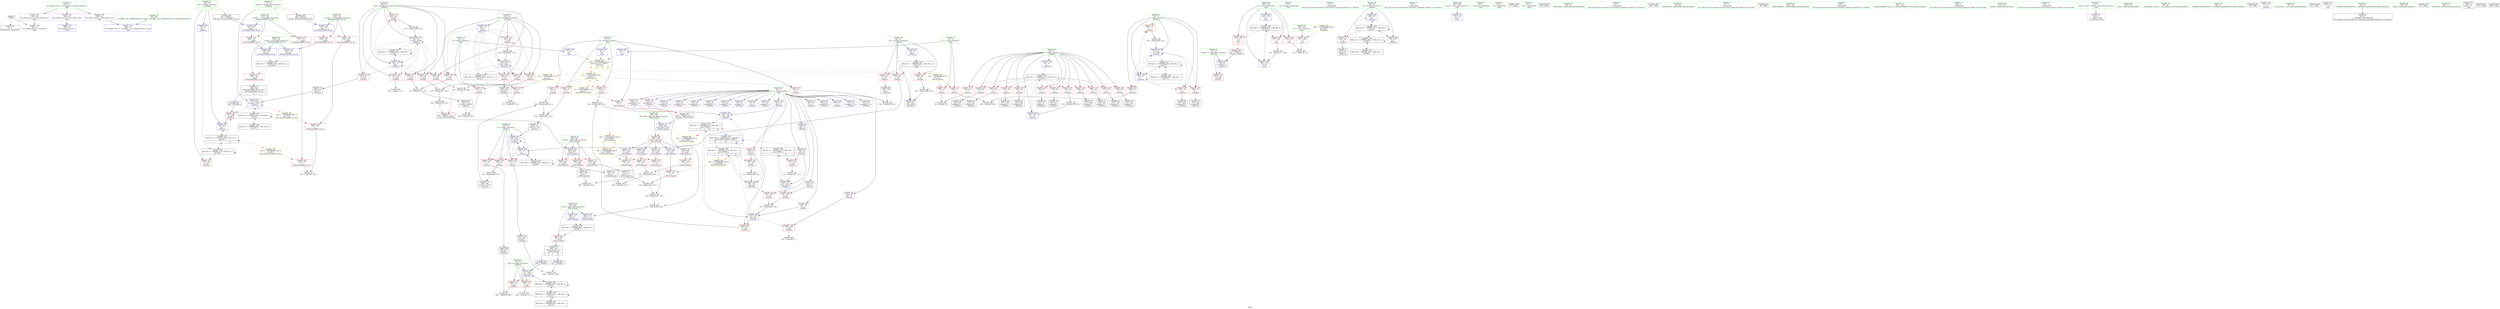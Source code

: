digraph "SVFG" {
	label="SVFG";

	Node0x56395867b9f0 [shape=record,color=grey,label="{NodeID: 0\nNullPtr}"];
	Node0x56395867b9f0 -> Node0x5639586a4ec0[style=solid];
	Node0x56395867b9f0 -> Node0x5639586a74e0[style=solid];
	Node0x5639586eb320 [shape=record,color=black,label="{NodeID: 443\n327 = PHI(58, )\n0th arg _ZSt3maxIxERKT_S2_S2_ }"];
	Node0x5639586eb320 -> Node0x5639586afb20[style=solid];
	Node0x5639586b3c20 [shape=record,color=grey,label="{NodeID: 277\n179 = Binary(177, 178, )\n}"];
	Node0x5639586b3c20 -> Node0x5639586a5b50[style=solid];
	Node0x5639586a75e0 [shape=record,color=blue,label="{NodeID: 194\n54\<--53\ntc.addr\<--tc\n_Z5Solvei\n}"];
	Node0x5639586a75e0 -> Node0x5639586a9980[style=dashed];
	Node0x5639586a4890 [shape=record,color=purple,label="{NodeID: 111\n312\<--294\ns\<--this1\n_ZN3rec3posEi\n}"];
	Node0x5639586a4890 -> Node0x5639586ac490[style=solid];
	Node0x5639586a2a70 [shape=record,color=green,label="{NodeID: 28\n64\<--65\nn\<--n_field_insensitive\n_Z5Solvei\n}"];
	Node0x5639586a2a70 -> Node0x5639586aab60[style=solid];
	Node0x5639586a2a70 -> Node0x5639586aac30[style=solid];
	Node0x5639586a2a70 -> Node0x5639586aad00[style=solid];
	Node0x5639586a2a70 -> Node0x5639586a7e00[style=solid];
	Node0x5639586a2a70 -> Node0x5639586af300[style=solid];
	Node0x5639586b6620 [shape=record,color=grey,label="{NodeID: 305\n190 = cmp(188, 189, )\n}"];
	Node0x5639586afbf0 [shape=record,color=blue,label="{NodeID: 222\n333\<--328\n__b.addr\<--__b\n_ZSt3maxIxERKT_S2_S2_\n}"];
	Node0x5639586afbf0 -> Node0x5639586ac8a0[style=dashed];
	Node0x5639586afbf0 -> Node0x5639586ac970[style=dashed];
	Node0x5639586aa750 [shape=record,color=red,label="{NodeID: 139\n168\<--62\n\<--t36\n_Z5Solvei\n}"];
	Node0x5639586aa750 -> Node0x5639586a5a80[style=solid];
	Node0x5639586a5330 [shape=record,color=black,label="{NodeID: 56\n101\<--100\nidxprom7\<--\n_Z5Solvei\n}"];
	Node0x5639586abe10 [shape=record,color=red,label="{NodeID: 167\n324\<--286\n\<--retval\n_ZN3rec3posEi\n}"];
	Node0x5639586abe10 -> Node0x5639586a6510[style=solid];
	Node0x5639586a69f0 [shape=record,color=purple,label="{NodeID: 84\n98\<--16\ne\<--in\n_Z5Solvei\n}"];
	Node0x5639586a0da0 [shape=record,color=green,label="{NodeID: 1\n7\<--1\n__dso_handle\<--dummyObj\nGlob }"];
	Node0x5639586eb4c0 [shape=record,color=black,label="{NodeID: 444\n328 = PHI(74, )\n1st arg _ZSt3maxIxERKT_S2_S2_ }"];
	Node0x5639586eb4c0 -> Node0x5639586afbf0[style=solid];
	Node0x5639586b3da0 [shape=record,color=grey,label="{NodeID: 278\n319 = Binary(316, 318, )\n}"];
	Node0x5639586b3da0 -> Node0x5639586b40a0[style=solid];
	Node0x5639586a76b0 [shape=record,color=blue,label="{NodeID: 195\n56\<--14\ni\<--\n_Z5Solvei\n}"];
	Node0x5639586a76b0 -> Node0x5639586cd320[style=dashed];
	Node0x5639586a4960 [shape=record,color=purple,label="{NodeID: 112\n317\<--294\nt7\<--this1\n_ZN3rec3posEi\n}"];
	Node0x5639586a4960 -> Node0x5639586ac560[style=solid];
	Node0x5639586a2b40 [shape=record,color=green,label="{NodeID: 29\n66\<--67\nstep\<--step_field_insensitive\n_Z5Solvei\n}"];
	Node0x5639586a2b40 -> Node0x5639586aadd0[style=solid];
	Node0x5639586a2b40 -> Node0x5639586aaea0[style=solid];
	Node0x5639586a2b40 -> Node0x5639586aaf70[style=solid];
	Node0x5639586a2b40 -> Node0x5639586ab040[style=solid];
	Node0x5639586a2b40 -> Node0x5639586ab110[style=solid];
	Node0x5639586a2b40 -> Node0x5639586ab1e0[style=solid];
	Node0x5639586a2b40 -> Node0x5639586a7ed0[style=solid];
	Node0x5639586a2b40 -> Node0x5639586af570[style=solid];
	Node0x5639586b67a0 [shape=record,color=grey,label="{NodeID: 306\n372 = cmp(370, 371, )\n}"];
	Node0x5639586afcc0 [shape=record,color=blue,label="{NodeID: 223\n329\<--343\nretval\<--\n_ZSt3maxIxERKT_S2_S2_\n}"];
	Node0x5639586afcc0 -> Node0x5639586c8320[style=dashed];
	Node0x5639586aa820 [shape=record,color=red,label="{NodeID: 140\n177\<--62\n\<--t36\n_Z5Solvei\n}"];
	Node0x5639586aa820 -> Node0x5639586b3c20[style=solid];
	Node0x5639586a5400 [shape=record,color=black,label="{NodeID: 57\n106\<--105\nidxprom10\<--\n_Z5Solvei\n}"];
	Node0x5639586abee0 [shape=record,color=red,label="{NodeID: 168\n294\<--288\nthis1\<--this.addr\n_ZN3rec3posEi\n}"];
	Node0x5639586abee0 -> Node0x5639586a4620[style=solid];
	Node0x5639586abee0 -> Node0x5639586a46f0[style=solid];
	Node0x5639586abee0 -> Node0x5639586a47c0[style=solid];
	Node0x5639586abee0 -> Node0x5639586a4890[style=solid];
	Node0x5639586abee0 -> Node0x5639586a4960[style=solid];
	Node0x5639586a6ac0 [shape=record,color=purple,label="{NodeID: 85\n102\<--16\narrayidx8\<--in\n_Z5Solvei\n}"];
	Node0x5639586a0e30 [shape=record,color=green,label="{NodeID: 2\n9\<--1\n\<--dummyObj\nCan only get source location for instruction, argument, global var or function.}"];
	Node0x5639586eb600 [shape=record,color=black,label="{NodeID: 445\n53 = PHI(374, )\n0th arg _Z5Solvei }"];
	Node0x5639586eb600 -> Node0x5639586a75e0[style=solid];
	Node0x5639586b3f20 [shape=record,color=grey,label="{NodeID: 279\n307 = Binary(304, 306, )\n}"];
	Node0x5639586b3f20 -> Node0x5639586b64a0[style=solid];
	Node0x5639586a7780 [shape=record,color=blue,label="{NodeID: 196\n108\<--110\ns12\<--dec\n_Z5Solvei\n}"];
	Node0x5639586a7780 -> Node0x5639586abad0[style=dashed];
	Node0x5639586a7780 -> Node0x5639586cd820[style=dashed];
	Node0x5639586a4a30 [shape=record,color=red,label="{NodeID: 113\n143\<--8\n\<--N\n_Z5Solvei\n}"];
	Node0x5639586a4a30 -> Node0x5639586b52a0[style=solid];
	Node0x5639586a2c10 [shape=record,color=green,label="{NodeID: 30\n68\<--69\nok\<--ok_field_insensitive\n_Z5Solvei\n}"];
	Node0x5639586a2c10 -> Node0x5639586ab2b0[style=solid];
	Node0x5639586a2c10 -> Node0x5639586a7fa0[style=solid];
	Node0x5639586a2c10 -> Node0x5639586a8210[style=solid];
	Node0x5639586b6920 [shape=record,color=grey,label="{NodeID: 307\n341 = cmp(338, 340, )\n}"];
	Node0x5639586afd90 [shape=record,color=blue,label="{NodeID: 224\n329\<--346\nretval\<--\n_ZSt3maxIxERKT_S2_S2_\n}"];
	Node0x5639586afd90 -> Node0x5639586c8320[style=dashed];
	Node0x5639586aa8f0 [shape=record,color=red,label="{NodeID: 141\n195\<--62\n\<--t36\n_Z5Solvei\n}"];
	Node0x5639586aa8f0 -> Node0x5639586b5420[style=solid];
	Node0x5639586a54d0 [shape=record,color=black,label="{NodeID: 58\n114\<--113\nidxprom13\<--\n_Z5Solvei\n}"];
	Node0x5639586abfb0 [shape=record,color=red,label="{NodeID: 169\n295\<--290\n\<--T.addr\n_ZN3rec3posEi\n}"];
	Node0x5639586abfb0 -> Node0x5639586a62a0[style=solid];
	Node0x5639586a6b90 [shape=record,color=purple,label="{NodeID: 86\n103\<--16\nt\<--in\n_Z5Solvei\n}"];
	Node0x5639586a0ec0 [shape=record,color=green,label="{NodeID: 3\n14\<--1\n\<--dummyObj\nCan only get source location for instruction, argument, global var or function.}"];
	Node0x5639586eb740 [shape=record,color=black,label="{NodeID: 446\n284 = PHI(194, 216, )\n0th arg _ZN3rec3posEi }"];
	Node0x5639586eb740 -> Node0x5639586af7e0[style=solid];
	Node0x5639586b40a0 [shape=record,color=grey,label="{NodeID: 280\n321 = Binary(319, 320, )\n}"];
	Node0x5639586b40a0 -> Node0x5639586afa50[style=solid];
	Node0x5639586a7850 [shape=record,color=blue,label="{NodeID: 197\n116\<--118\ne15\<--dec16\n_Z5Solvei\n}"];
	Node0x5639586a7850 -> Node0x5639586aba00[style=dashed];
	Node0x5639586a7850 -> Node0x5639586cdd20[style=dashed];
	Node0x5639586a4b00 [shape=record,color=red,label="{NodeID: 114\n163\<--8\n\<--N\n_Z5Solvei\n}"];
	Node0x5639586a4b00 -> Node0x5639586b6c20[style=solid];
	Node0x5639586a2ce0 [shape=record,color=green,label="{NodeID: 31\n70\<--71\nc\<--c_field_insensitive\n_Z5Solvei\n}"];
	Node0x5639586a2ce0 -> Node0x5639586ab380[style=solid];
	Node0x5639586a2ce0 -> Node0x5639586ab450[style=solid];
	Node0x5639586a2ce0 -> Node0x5639586ab520[style=solid];
	Node0x5639586a2ce0 -> Node0x5639586ab5f0[style=solid];
	Node0x5639586a2ce0 -> Node0x5639586a8070[style=solid];
	Node0x5639586a2ce0 -> Node0x5639586a82e0[style=solid];
	Node0x5639586b6aa0 [shape=record,color=grey,label="{NodeID: 308\n203 = cmp(202, 111, )\n}"];
	Node0x5639586afe60 [shape=record,color=blue,label="{NodeID: 225\n357\<--14\nretval\<--\nmain\n}"];
	Node0x5639586aa9c0 [shape=record,color=red,label="{NodeID: 142\n217\<--62\n\<--t36\n_Z5Solvei\n}"];
	Node0x5639586aa9c0 -> Node0x5639586b43a0[style=solid];
	Node0x5639586a55a0 [shape=record,color=black,label="{NodeID: 59\n121\<--120\nidxprom17\<--\n_Z5Solvei\n}"];
	Node0x5639586ac080 [shape=record,color=red,label="{NodeID: 170\n301\<--290\n\<--T.addr\n_ZN3rec3posEi\n}"];
	Node0x5639586ac080 -> Node0x5639586a6370[style=solid];
	Node0x5639586a6c60 [shape=record,color=purple,label="{NodeID: 87\n107\<--16\narrayidx11\<--in\n_Z5Solvei\n}"];
	Node0x5639586a0f50 [shape=record,color=green,label="{NodeID: 4\n18\<--1\n_ZSt3cin\<--dummyObj\nGlob }"];
	Node0x5639586eb950 [shape=record,color=black,label="{NodeID: 447\n285 = PHI(197, 220, )\n1st arg _ZN3rec3posEi }"];
	Node0x5639586eb950 -> Node0x5639586af8b0[style=solid];
	Node0x5639586b4220 [shape=record,color=grey,label="{NodeID: 281\n231 = Binary(230, 155, )\n}"];
	Node0x5639586b4220 -> Node0x5639586a82e0[style=solid];
	Node0x5639586a7920 [shape=record,color=blue,label="{NodeID: 198\n134\<--130\nd\<--sub\n_Z5Solvei\n}"];
	Node0x5639586a7920 -> Node0x5639586abba0[style=dashed];
	Node0x5639586a7920 -> Node0x5639586abc70[style=dashed];
	Node0x5639586a7920 -> Node0x5639586a79f0[style=dashed];
	Node0x5639586a7920 -> Node0x5639586ce220[style=dashed];
	Node0x5639586a93d0 [shape=record,color=red,label="{NodeID: 115\n241\<--8\n\<--N\n_Z5Solvei\n}"];
	Node0x5639586a93d0 -> Node0x5639586b4fa0[style=solid];
	Node0x5639586a2db0 [shape=record,color=green,label="{NodeID: 32\n72\<--73\npos\<--pos_field_insensitive\n_Z5Solvei\n}"];
	Node0x5639586a2db0 -> Node0x5639586ab6c0[style=solid];
	Node0x5639586a2db0 -> Node0x5639586ab790[style=solid];
	Node0x5639586a2db0 -> Node0x5639586a8140[style=solid];
	Node0x5639586b6c20 [shape=record,color=grey,label="{NodeID: 309\n164 = cmp(162, 163, )\n}"];
	Node0x5639586aff30 [shape=record,color=blue,label="{NodeID: 226\n361\<--155\ntc\<--\nmain\n}"];
	Node0x5639586aff30 -> Node0x5639586cab20[style=dashed];
	Node0x5639586aaa90 [shape=record,color=red,label="{NodeID: 143\n261\<--62\n\<--t36\n_Z5Solvei\n}"];
	Node0x5639586aaa90 -> Node0x5639586b58a0[style=solid];
	Node0x5639586a5670 [shape=record,color=black,label="{NodeID: 60\n126\<--125\nidxprom20\<--\n_Z5Solvei\n}"];
	Node0x5639586ac150 [shape=record,color=red,label="{NodeID: 171\n314\<--290\n\<--T.addr\n_ZN3rec3posEi\n}"];
	Node0x5639586ac150 -> Node0x5639586a6440[style=solid];
	Node0x5639586a6d30 [shape=record,color=purple,label="{NodeID: 88\n108\<--16\ns12\<--in\n_Z5Solvei\n}"];
	Node0x5639586a6d30 -> Node0x5639586ab860[style=solid];
	Node0x5639586a6d30 -> Node0x5639586a7780[style=solid];
	Node0x5639586a1830 [shape=record,color=green,label="{NodeID: 5\n19\<--1\n.str\<--dummyObj\nGlob }"];
	Node0x5639586ebbf0 [shape=record,color=black,label="{NodeID: 448\n77 = PHI()\n}"];
	Node0x5639586b43a0 [shape=record,color=grey,label="{NodeID: 282\n219 = Binary(217, 218, )\n}"];
	Node0x5639586b43a0 -> Node0x5639586b4520[style=solid];
	Node0x5639586a79f0 [shape=record,color=blue,label="{NodeID: 199\n147\<--149\nd31\<--add\n_Z5Solvei\n}"];
	Node0x5639586a79f0 -> Node0x5639586ce220[style=dashed];
	Node0x5639586a94a0 [shape=record,color=red,label="{NodeID: 116\n243\<--8\n\<--N\n_Z5Solvei\n}"];
	Node0x5639586a94a0 -> Node0x5639586b4ca0[style=solid];
	Node0x5639586a2e80 [shape=record,color=green,label="{NodeID: 33\n74\<--75\nref.tmp\<--ref.tmp_field_insensitive\n_Z5Solvei\n|{|<s1>11}}"];
	Node0x5639586a2e80 -> Node0x5639586af3d0[style=solid];
	Node0x5639586a2e80:s1 -> Node0x5639586eb4c0[style=solid,color=red];
	Node0x5639586b6da0 [shape=record,color=grey,label="{NodeID: 310\n209 = cmp(206, 208, )\n}"];
	Node0x5639586b0000 [shape=record,color=blue,label="{NodeID: 227\n361\<--378\ntc\<--inc\nmain\n}"];
	Node0x5639586b0000 -> Node0x5639586cab20[style=dashed];
	Node0x5639586aab60 [shape=record,color=red,label="{NodeID: 144\n207\<--64\n\<--n\n_Z5Solvei\n}"];
	Node0x5639586aab60 -> Node0x5639586a5cf0[style=solid];
	Node0x5639586a5740 [shape=record,color=black,label="{NodeID: 61\n132\<--131\nidxprom23\<--\n_Z5Solvei\n}"];
	Node0x5639586ac220 [shape=record,color=red,label="{NodeID: 172\n298\<--297\n\<--t\n_ZN3rec3posEi\n}"];
	Node0x5639586ac220 -> Node0x5639586b61a0[style=solid];
	Node0x5639586a6e00 [shape=record,color=purple,label="{NodeID: 89\n115\<--16\narrayidx14\<--in\n_Z5Solvei\n}"];
	Node0x5639586a18c0 [shape=record,color=green,label="{NodeID: 6\n21\<--1\n.str.1\<--dummyObj\nGlob }"];
	Node0x5639586ebe40 [shape=record,color=black,label="{NodeID: 449\n99 = PHI()\n}"];
	Node0x5639586b4520 [shape=record,color=grey,label="{NodeID: 283\n220 = Binary(219, 155, )\n|{<s0>10}}"];
	Node0x5639586b4520:s0 -> Node0x5639586eb950[style=solid,color=red];
	Node0x5639586a7ac0 [shape=record,color=blue,label="{NodeID: 200\n56\<--154\ni\<--inc\n_Z5Solvei\n}"];
	Node0x5639586a7ac0 -> Node0x5639586cd320[style=dashed];
	Node0x5639586a9570 [shape=record,color=red,label="{NodeID: 117\n320\<--8\n\<--N\n_ZN3rec3posEi\n}"];
	Node0x5639586a9570 -> Node0x5639586b40a0[style=solid];
	Node0x5639586a2f50 [shape=record,color=green,label="{NodeID: 34\n78\<--79\n_ZNSirsERi\<--_ZNSirsERi_field_insensitive\n}"];
	Node0x5639586aac30 [shape=record,color=red,label="{NodeID: 145\n222\<--64\n\<--n\n_Z5Solvei\n}"];
	Node0x5639586aac30 -> Node0x5639586a5e90[style=solid];
	Node0x5639586a5810 [shape=record,color=black,label="{NodeID: 62\n137\<--136\nidxprom25\<--\n_Z5Solvei\n}"];
	Node0x5639586cab20 [shape=record,color=black,label="{NodeID: 339\nMR_60V_3 = PHI(MR_60V_4, MR_60V_2, )\npts\{362 \}\n}"];
	Node0x5639586cab20 -> Node0x5639586accb0[style=dashed];
	Node0x5639586cab20 -> Node0x5639586acd80[style=dashed];
	Node0x5639586cab20 -> Node0x5639586ace50[style=dashed];
	Node0x5639586cab20 -> Node0x5639586b0000[style=dashed];
	Node0x5639586ac2f0 [shape=record,color=red,label="{NodeID: 173\n304\<--303\n\<--t3\n_ZN3rec3posEi\n}"];
	Node0x5639586ac2f0 -> Node0x5639586b3f20[style=solid];
	Node0x5639586a6ed0 [shape=record,color=purple,label="{NodeID: 90\n116\<--16\ne15\<--in\n_Z5Solvei\n}"];
	Node0x5639586a6ed0 -> Node0x5639586ab930[style=solid];
	Node0x5639586a6ed0 -> Node0x5639586a7850[style=solid];
	Node0x5639586a1950 [shape=record,color=green,label="{NodeID: 7\n24\<--1\n\<--dummyObj\nCan only get source location for instruction, argument, global var or function.}"];
	Node0x5639586ebf40 [shape=record,color=black,label="{NodeID: 450\n104 = PHI()\n}"];
	Node0x5639586b46a0 [shape=record,color=grey,label="{NodeID: 284\n130 = Binary(124, 129, )\n}"];
	Node0x5639586b46a0 -> Node0x5639586a7920[style=solid];
	Node0x5639586a7b90 [shape=record,color=blue,label="{NodeID: 201\n58\<--9\nres\<--\n_Z5Solvei\n}"];
	Node0x5639586a7b90 -> Node0x5639586c4820[style=dashed];
	Node0x5639586a9640 [shape=record,color=red,label="{NodeID: 118\n170\<--11\n\<--X\n_Z5Solvei\n}"];
	Node0x5639586a9640 -> Node0x5639586b5ba0[style=solid];
	Node0x5639586a3050 [shape=record,color=green,label="{NodeID: 35\n81\<--82\n_ZNSirsERx\<--_ZNSirsERx_field_insensitive\n}"];
	Node0x5639586aad00 [shape=record,color=red,label="{NodeID: 146\n238\<--64\n\<--n\n_Z5Solvei\n}"];
	Node0x5639586aad00 -> Node0x5639586b4e20[style=solid];
	Node0x5639586a58e0 [shape=record,color=black,label="{NodeID: 63\n145\<--144\nidxprom29\<--\n_Z5Solvei\n}"];
	Node0x5639586cb020 [shape=record,color=black,label="{NodeID: 340\nMR_62V_2 = PHI(MR_62V_3, MR_62V_1, )\npts\{170000 170001 170003 \}\n|{<s0>14|<s1>14|<s2>14}}"];
	Node0x5639586cb020:s0 -> Node0x5639586cd820[style=dashed,color=red];
	Node0x5639586cb020:s1 -> Node0x5639586cdd20[style=dashed,color=red];
	Node0x5639586cb020:s2 -> Node0x5639586ce220[style=dashed,color=red];
	Node0x5639586ac3c0 [shape=record,color=red,label="{NodeID: 174\n306\<--305\n\<--d\n_ZN3rec3posEi\n}"];
	Node0x5639586ac3c0 -> Node0x5639586b3f20[style=solid];
	Node0x5639586a6fa0 [shape=record,color=purple,label="{NodeID: 91\n122\<--16\narrayidx18\<--in\n_Z5Solvei\n}"];
	Node0x5639586a19e0 [shape=record,color=green,label="{NodeID: 8\n111\<--1\n\<--dummyObj\nCan only get source location for instruction, argument, global var or function.}"];
	Node0x5639586ec010 [shape=record,color=black,label="{NodeID: 451\n35 = PHI()\n}"];
	Node0x5639586b4820 [shape=record,color=grey,label="{NodeID: 285\n110 = Binary(109, 111, )\n}"];
	Node0x5639586b4820 -> Node0x5639586a7780[style=solid];
	Node0x5639586a7c60 [shape=record,color=blue,label="{NodeID: 202\n60\<--14\ni32\<--\n_Z5Solvei\n}"];
	Node0x5639586a7c60 -> Node0x5639586c4d20[style=dashed];
	Node0x5639586a9710 [shape=record,color=red,label="{NodeID: 119\n181\<--11\n\<--X\n_Z5Solvei\n}"];
	Node0x5639586a9710 -> Node0x5639586b6320[style=solid];
	Node0x5639586a3150 [shape=record,color=green,label="{NodeID: 36\n199\<--200\n_ZN3rec3posEi\<--_ZN3rec3posEi_field_insensitive\n}"];
	Node0x5639586aadd0 [shape=record,color=red,label="{NodeID: 147\n178\<--66\n\<--step\n_Z5Solvei\n}"];
	Node0x5639586aadd0 -> Node0x5639586b3c20[style=solid];
	Node0x5639586a59b0 [shape=record,color=black,label="{NodeID: 64\n162\<--161\nconv\<--\n_Z5Solvei\n}"];
	Node0x5639586a59b0 -> Node0x5639586b6c20[style=solid];
	Node0x5639586ac490 [shape=record,color=red,label="{NodeID: 175\n313\<--312\n\<--s\n_ZN3rec3posEi\n}"];
	Node0x5639586ac490 -> Node0x5639586b5120[style=solid];
	Node0x5639586a7070 [shape=record,color=purple,label="{NodeID: 92\n123\<--16\ne19\<--in\n_Z5Solvei\n}"];
	Node0x5639586a7070 -> Node0x5639586aba00[style=solid];
	Node0x5639586a1a70 [shape=record,color=green,label="{NodeID: 9\n155\<--1\n\<--dummyObj\nCan only get source location for instruction, argument, global var or function.}"];
	Node0x5639586b49a0 [shape=record,color=grey,label="{NodeID: 286\n257 = Binary(256, 155, )\n}"];
	Node0x5639586b49a0 -> Node0x5639586af570[style=solid];
	Node0x5639586a7d30 [shape=record,color=blue,label="{NodeID: 203\n62\<--14\nt36\<--\n_Z5Solvei\n}"];
	Node0x5639586a7d30 -> Node0x5639586aa750[style=dashed];
	Node0x5639586a7d30 -> Node0x5639586aa820[style=dashed];
	Node0x5639586a7d30 -> Node0x5639586aa8f0[style=dashed];
	Node0x5639586a7d30 -> Node0x5639586aa9c0[style=dashed];
	Node0x5639586a7d30 -> Node0x5639586aaa90[style=dashed];
	Node0x5639586a7d30 -> Node0x5639586af640[style=dashed];
	Node0x5639586a7d30 -> Node0x5639586c5220[style=dashed];
	Node0x5639586a97e0 [shape=record,color=red,label="{NodeID: 120\n87\<--13\n\<--C\n_Z5Solvei\n}"];
	Node0x5639586a97e0 -> Node0x5639586b6020[style=solid];
	Node0x5639586a3250 [shape=record,color=green,label="{NodeID: 37\n251\<--252\n_ZSt3maxIxERKT_S2_S2_\<--_ZSt3maxIxERKT_S2_S2__field_insensitive\n}"];
	Node0x5639586aaea0 [shape=record,color=red,label="{NodeID: 148\n196\<--66\n\<--step\n_Z5Solvei\n}"];
	Node0x5639586aaea0 -> Node0x5639586b5420[style=solid];
	Node0x5639586a5a80 [shape=record,color=black,label="{NodeID: 65\n169\<--168\nconv38\<--\n_Z5Solvei\n}"];
	Node0x5639586a5a80 -> Node0x5639586b5ba0[style=solid];
	Node0x5639586ac560 [shape=record,color=red,label="{NodeID: 176\n318\<--317\n\<--t7\n_ZN3rec3posEi\n}"];
	Node0x5639586ac560 -> Node0x5639586b3da0[style=solid];
	Node0x5639586a7140 [shape=record,color=purple,label="{NodeID: 93\n127\<--16\narrayidx21\<--in\n_Z5Solvei\n}"];
	Node0x5639586a1b00 [shape=record,color=green,label="{NodeID: 10\n185\<--1\n\<--dummyObj\nCan only get source location for instruction, argument, global var or function.}"];
	Node0x5639586b4b20 [shape=record,color=grey,label="{NodeID: 287\n118 = Binary(117, 111, )\n}"];
	Node0x5639586b4b20 -> Node0x5639586a7850[style=solid];
	Node0x5639586a7e00 [shape=record,color=blue,label="{NodeID: 204\n64\<--173\nn\<--\n_Z5Solvei\n}"];
	Node0x5639586a7e00 -> Node0x5639586aab60[style=dashed];
	Node0x5639586a7e00 -> Node0x5639586aac30[style=dashed];
	Node0x5639586a7e00 -> Node0x5639586aad00[style=dashed];
	Node0x5639586a7e00 -> Node0x5639586a7e00[style=dashed];
	Node0x5639586a7e00 -> Node0x5639586af300[style=dashed];
	Node0x5639586a7e00 -> Node0x5639586c5720[style=dashed];
	Node0x5639586a98b0 [shape=record,color=red,label="{NodeID: 121\n189\<--13\n\<--C\n_Z5Solvei\n}"];
	Node0x5639586a98b0 -> Node0x5639586b6620[style=solid];
	Node0x5639586a3350 [shape=record,color=green,label="{NodeID: 38\n274\<--275\nprintf\<--printf_field_insensitive\n}"];
	Node0x5639586aaf70 [shape=record,color=red,label="{NodeID: 149\n211\<--66\n\<--step\n_Z5Solvei\n}"];
	Node0x5639586aaf70 -> Node0x5639586b5a20[style=solid];
	Node0x5639586a5b50 [shape=record,color=black,label="{NodeID: 66\n180\<--179\nconv43\<--add42\n_Z5Solvei\n}"];
	Node0x5639586a5b50 -> Node0x5639586b6320[style=solid];
	Node0x5639586ac630 [shape=record,color=red,label="{NodeID: 177\n349\<--329\n\<--retval\n_ZSt3maxIxERKT_S2_S2_\n}"];
	Node0x5639586ac630 -> Node0x5639586a65e0[style=solid];
	Node0x5639586a7210 [shape=record,color=purple,label="{NodeID: 94\n128\<--16\ns22\<--in\n_Z5Solvei\n}"];
	Node0x5639586a7210 -> Node0x5639586abad0[style=solid];
	Node0x5639586a1b90 [shape=record,color=green,label="{NodeID: 11\n227\<--1\n\<--dummyObj\nCan only get source location for instruction, argument, global var or function.}"];
	Node0x5639586b4ca0 [shape=record,color=grey,label="{NodeID: 288\n244 = Binary(242, 243, )\n}"];
	Node0x5639586b4ca0 -> Node0x5639586a6100[style=solid];
	Node0x5639586a7ed0 [shape=record,color=blue,label="{NodeID: 205\n66\<--14\nstep\<--\n_Z5Solvei\n}"];
	Node0x5639586a7ed0 -> Node0x5639586aadd0[style=dashed];
	Node0x5639586a7ed0 -> Node0x5639586aaea0[style=dashed];
	Node0x5639586a7ed0 -> Node0x5639586aaf70[style=dashed];
	Node0x5639586a7ed0 -> Node0x5639586ab040[style=dashed];
	Node0x5639586a7ed0 -> Node0x5639586ab110[style=dashed];
	Node0x5639586a7ed0 -> Node0x5639586ab1e0[style=dashed];
	Node0x5639586a7ed0 -> Node0x5639586a7ed0[style=dashed];
	Node0x5639586a7ed0 -> Node0x5639586af570[style=dashed];
	Node0x5639586a7ed0 -> Node0x5639586c5c20[style=dashed];
	Node0x5639586a9980 [shape=record,color=red,label="{NodeID: 122\n270\<--54\n\<--tc.addr\n_Z5Solvei\n}"];
	Node0x5639586a3450 [shape=record,color=green,label="{NodeID: 39\n286\<--287\nretval\<--retval_field_insensitive\n_ZN3rec3posEi\n}"];
	Node0x5639586a3450 -> Node0x5639586abe10[style=solid];
	Node0x5639586a3450 -> Node0x5639586af980[style=solid];
	Node0x5639586a3450 -> Node0x5639586afa50[style=solid];
	Node0x5639586c3420 [shape=record,color=black,label="{NodeID: 316\nMR_22V_3 = PHI(MR_22V_10, MR_22V_2, )\npts\{69 \}\n}"];
	Node0x5639586c3420 -> Node0x5639586a7fa0[style=dashed];
	Node0x5639586c3420 -> Node0x5639586c3420[style=dashed];
	Node0x5639586c3420 -> Node0x5639586c6930[style=dashed];
	Node0x5639586ab040 [shape=record,color=red,label="{NodeID: 150\n218\<--66\n\<--step\n_Z5Solvei\n}"];
	Node0x5639586ab040 -> Node0x5639586b43a0[style=solid];
	Node0x5639586a5c20 [shape=record,color=black,label="{NodeID: 67\n193\<--192\nidxprom49\<--\n_Z5Solvei\n}"];
	Node0x5639586cc420 [shape=record,color=black,label="{NodeID: 344\nMR_22V_6 = PHI(MR_22V_7, MR_22V_5, )\npts\{69 \}\n}"];
	Node0x5639586cc420 -> Node0x5639586ab2b0[style=dashed];
	Node0x5639586cc420 -> Node0x5639586a7fa0[style=dashed];
	Node0x5639586cc420 -> Node0x5639586a8210[style=dashed];
	Node0x5639586cc420 -> Node0x5639586c3420[style=dashed];
	Node0x5639586cc420 -> Node0x5639586cc420[style=dashed];
	Node0x5639586ac700 [shape=record,color=red,label="{NodeID: 178\n337\<--331\n\<--__a.addr\n_ZSt3maxIxERKT_S2_S2_\n}"];
	Node0x5639586ac700 -> Node0x5639586aca40[style=solid];
	Node0x5639586a72e0 [shape=record,color=purple,label="{NodeID: 95\n133\<--16\narrayidx24\<--in\n_Z5Solvei\n}"];
	Node0x5639586a1c20 [shape=record,color=green,label="{NodeID: 12\n4\<--6\n_ZStL8__ioinit\<--_ZStL8__ioinit_field_insensitive\nGlob }"];
	Node0x5639586a1c20 -> Node0x5639586a66b0[style=solid];
	Node0x5639586b4e20 [shape=record,color=grey,label="{NodeID: 289\n239 = Binary(238, 155, )\n}"];
	Node0x5639586b4e20 -> Node0x5639586a6030[style=solid];
	Node0x5639586a7fa0 [shape=record,color=blue,label="{NodeID: 206\n68\<--185\nok\<--\n_Z5Solvei\n}"];
	Node0x5639586a7fa0 -> Node0x5639586cc420[style=dashed];
	Node0x5639586a9a50 [shape=record,color=red,label="{NodeID: 123\n86\<--56\n\<--i\n_Z5Solvei\n}"];
	Node0x5639586a9a50 -> Node0x5639586b6020[style=solid];
	Node0x5639586a3520 [shape=record,color=green,label="{NodeID: 40\n288\<--289\nthis.addr\<--this.addr_field_insensitive\n_ZN3rec3posEi\n}"];
	Node0x5639586a3520 -> Node0x5639586abee0[style=solid];
	Node0x5639586a3520 -> Node0x5639586af7e0[style=solid];
	Node0x5639586c3920 [shape=record,color=black,label="{NodeID: 317\nMR_24V_3 = PHI(MR_24V_8, MR_24V_2, )\npts\{71 \}\n}"];
	Node0x5639586c3920 -> Node0x5639586a8070[style=dashed];
	Node0x5639586c3920 -> Node0x5639586c3920[style=dashed];
	Node0x5639586c3920 -> Node0x5639586c6a20[style=dashed];
	Node0x5639586ab110 [shape=record,color=red,label="{NodeID: 151\n247\<--66\n\<--step\n_Z5Solvei\n}"];
	Node0x5639586ab110 -> Node0x5639586a61d0[style=solid];
	Node0x5639586a5cf0 [shape=record,color=black,label="{NodeID: 68\n208\<--207\nconv56\<--\n_Z5Solvei\n}"];
	Node0x5639586a5cf0 -> Node0x5639586b6da0[style=solid];
	Node0x5639586ac7d0 [shape=record,color=red,label="{NodeID: 179\n346\<--331\n\<--__a.addr\n_ZSt3maxIxERKT_S2_S2_\n}"];
	Node0x5639586ac7d0 -> Node0x5639586afd90[style=solid];
	Node0x5639586a3bd0 [shape=record,color=purple,label="{NodeID: 96\n134\<--16\nd\<--in\n_Z5Solvei\n}"];
	Node0x5639586a3bd0 -> Node0x5639586a7920[style=solid];
	Node0x5639586a1ce0 [shape=record,color=green,label="{NodeID: 13\n8\<--10\nN\<--N_field_insensitive\nGlob }"];
	Node0x5639586a1ce0 -> Node0x5639586a4a30[style=solid];
	Node0x5639586a1ce0 -> Node0x5639586a4b00[style=solid];
	Node0x5639586a1ce0 -> Node0x5639586a93d0[style=solid];
	Node0x5639586a1ce0 -> Node0x5639586a94a0[style=solid];
	Node0x5639586a1ce0 -> Node0x5639586a9570[style=solid];
	Node0x5639586a1ce0 -> Node0x5639586acf20[style=solid];
	Node0x5639586c6120 [shape=record,color=yellow,style=double,label="{NodeID: 373\n34V_1 = ENCHI(MR_34V_0)\npts\{170002 \}\nFun[_Z5Solvei]|{<s0>9|<s1>10}}"];
	Node0x5639586c6120:s0 -> Node0x5639586ad400[style=dashed,color=red];
	Node0x5639586c6120:s1 -> Node0x5639586ad400[style=dashed,color=red];
	Node0x5639586b4fa0 [shape=record,color=grey,label="{NodeID: 290\n242 = Binary(240, 241, )\n}"];
	Node0x5639586b4fa0 -> Node0x5639586b4ca0[style=solid];
	Node0x5639586a8070 [shape=record,color=blue,label="{NodeID: 207\n70\<--14\nc\<--\n_Z5Solvei\n}"];
	Node0x5639586a8070 -> Node0x5639586ab380[style=dashed];
	Node0x5639586a8070 -> Node0x5639586ab450[style=dashed];
	Node0x5639586a8070 -> Node0x5639586ab520[style=dashed];
	Node0x5639586a8070 -> Node0x5639586ab5f0[style=dashed];
	Node0x5639586a8070 -> Node0x5639586a8070[style=dashed];
	Node0x5639586a8070 -> Node0x5639586a82e0[style=dashed];
	Node0x5639586a8070 -> Node0x5639586c3920[style=dashed];
	Node0x5639586a9b20 [shape=record,color=red,label="{NodeID: 124\n90\<--56\n\<--i\n_Z5Solvei\n}"];
	Node0x5639586a9b20 -> Node0x5639586a5190[style=solid];
	Node0x5639586a35f0 [shape=record,color=green,label="{NodeID: 41\n290\<--291\nT.addr\<--T.addr_field_insensitive\n_ZN3rec3posEi\n}"];
	Node0x5639586a35f0 -> Node0x5639586abfb0[style=solid];
	Node0x5639586a35f0 -> Node0x5639586ac080[style=solid];
	Node0x5639586a35f0 -> Node0x5639586ac150[style=solid];
	Node0x5639586a35f0 -> Node0x5639586af8b0[style=solid];
	Node0x5639586c3e20 [shape=record,color=black,label="{NodeID: 318\nMR_26V_3 = PHI(MR_26V_7, MR_26V_2, )\npts\{73 \}\n}"];
	Node0x5639586c3e20 -> Node0x5639586c3e20[style=dashed];
	Node0x5639586c3e20 -> Node0x5639586c6f20[style=dashed];
	Node0x5639586c3e20 -> Node0x5639586cce20[style=dashed];
	Node0x5639586ab1e0 [shape=record,color=red,label="{NodeID: 152\n256\<--66\n\<--step\n_Z5Solvei\n}"];
	Node0x5639586ab1e0 -> Node0x5639586b49a0[style=solid];
	Node0x5639586a5dc0 [shape=record,color=black,label="{NodeID: 69\n215\<--214\nidxprom58\<--\n_Z5Solvei\n}"];
	Node0x5639586cce20 [shape=record,color=black,label="{NodeID: 346\nMR_26V_5 = PHI(MR_26V_6, MR_26V_4, )\npts\{73 \}\n}"];
	Node0x5639586cce20 -> Node0x5639586a8140[style=dashed];
	Node0x5639586cce20 -> Node0x5639586c3e20[style=dashed];
	Node0x5639586cce20 -> Node0x5639586cce20[style=dashed];
	Node0x5639586ac8a0 [shape=record,color=red,label="{NodeID: 180\n339\<--333\n\<--__b.addr\n_ZSt3maxIxERKT_S2_S2_\n}"];
	Node0x5639586ac8a0 -> Node0x5639586acb10[style=solid];
	Node0x5639586a3ca0 [shape=record,color=purple,label="{NodeID: 97\n138\<--16\narrayidx26\<--in\n_Z5Solvei\n}"];
	Node0x5639586a1da0 [shape=record,color=green,label="{NodeID: 14\n11\<--12\nX\<--X_field_insensitive\nGlob }"];
	Node0x5639586a1da0 -> Node0x5639586a9640[style=solid];
	Node0x5639586a1da0 -> Node0x5639586a9710[style=solid];
	Node0x5639586a1da0 -> Node0x5639586ad020[style=solid];
	Node0x5639586b5120 [shape=record,color=grey,label="{NodeID: 291\n316 = Binary(313, 315, )\n}"];
	Node0x5639586b5120 -> Node0x5639586b3da0[style=solid];
	Node0x5639586a8140 [shape=record,color=blue,label="{NodeID: 208\n72\<--198\npos\<--call52\n_Z5Solvei\n}"];
	Node0x5639586a8140 -> Node0x5639586ab6c0[style=dashed];
	Node0x5639586a8140 -> Node0x5639586ab790[style=dashed];
	Node0x5639586a8140 -> Node0x5639586cce20[style=dashed];
	Node0x5639586a9bf0 [shape=record,color=red,label="{NodeID: 125\n95\<--56\n\<--i\n_Z5Solvei\n}"];
	Node0x5639586a9bf0 -> Node0x5639586a5260[style=solid];
	Node0x5639586a36c0 [shape=record,color=green,label="{NodeID: 42\n329\<--330\nretval\<--retval_field_insensitive\n_ZSt3maxIxERKT_S2_S2_\n}"];
	Node0x5639586a36c0 -> Node0x5639586ac630[style=solid];
	Node0x5639586a36c0 -> Node0x5639586afcc0[style=solid];
	Node0x5639586a36c0 -> Node0x5639586afd90[style=solid];
	Node0x5639586c4320 [shape=record,color=black,label="{NodeID: 319\nMR_28V_3 = PHI(MR_28V_4, MR_28V_2, )\npts\{75 \}\n}"];
	Node0x5639586c4320 -> Node0x5639586af3d0[style=dashed];
	Node0x5639586c4320 -> Node0x5639586c4320[style=dashed];
	Node0x5639586c4320 -> Node0x5639586c7420[style=dashed];
	Node0x5639586ab2b0 [shape=record,color=red,label="{NodeID: 153\n234\<--68\n\<--ok\n_Z5Solvei\n}"];
	Node0x5639586ab2b0 -> Node0x5639586a5f60[style=solid];
	Node0x5639586a5e90 [shape=record,color=black,label="{NodeID: 70\n223\<--222\nconv63\<--\n_Z5Solvei\n}"];
	Node0x5639586a5e90 -> Node0x5639586b5ea0[style=solid];
	Node0x5639586cd320 [shape=record,color=black,label="{NodeID: 347\nMR_10V_3 = PHI(MR_10V_4, MR_10V_2, )\npts\{57 \}\n}"];
	Node0x5639586cd320 -> Node0x5639586a9a50[style=dashed];
	Node0x5639586cd320 -> Node0x5639586a9b20[style=dashed];
	Node0x5639586cd320 -> Node0x5639586a9bf0[style=dashed];
	Node0x5639586cd320 -> Node0x5639586a9cc0[style=dashed];
	Node0x5639586cd320 -> Node0x5639586a9d90[style=dashed];
	Node0x5639586cd320 -> Node0x5639586a9e60[style=dashed];
	Node0x5639586cd320 -> Node0x5639586a9f30[style=dashed];
	Node0x5639586cd320 -> Node0x5639586aa000[style=dashed];
	Node0x5639586cd320 -> Node0x5639586aa0d0[style=dashed];
	Node0x5639586cd320 -> Node0x5639586aa1a0[style=dashed];
	Node0x5639586cd320 -> Node0x5639586aa270[style=dashed];
	Node0x5639586cd320 -> Node0x5639586aa340[style=dashed];
	Node0x5639586cd320 -> Node0x5639586a7ac0[style=dashed];
	Node0x5639586ac970 [shape=record,color=red,label="{NodeID: 181\n343\<--333\n\<--__b.addr\n_ZSt3maxIxERKT_S2_S2_\n}"];
	Node0x5639586ac970 -> Node0x5639586afcc0[style=solid];
	Node0x5639586a3d70 [shape=record,color=purple,label="{NodeID: 98\n139\<--16\nd27\<--in\n_Z5Solvei\n}"];
	Node0x5639586a3d70 -> Node0x5639586abba0[style=solid];
	Node0x5639586a1e60 [shape=record,color=green,label="{NodeID: 15\n13\<--15\nC\<--C_field_insensitive\nGlob }"];
	Node0x5639586a1e60 -> Node0x5639586a97e0[style=solid];
	Node0x5639586a1e60 -> Node0x5639586a98b0[style=solid];
	Node0x5639586a1e60 -> Node0x5639586ad120[style=solid];
	Node0x5639586b52a0 [shape=record,color=grey,label="{NodeID: 292\n149 = Binary(148, 143, )\n}"];
	Node0x5639586b52a0 -> Node0x5639586a79f0[style=solid];
	Node0x5639586a8210 [shape=record,color=blue,label="{NodeID: 209\n68\<--227\nok\<--\n_Z5Solvei\n}"];
	Node0x5639586a8210 -> Node0x5639586cc420[style=dashed];
	Node0x5639586a9cc0 [shape=record,color=red,label="{NodeID: 126\n100\<--56\n\<--i\n_Z5Solvei\n}"];
	Node0x5639586a9cc0 -> Node0x5639586a5330[style=solid];
	Node0x5639586a3790 [shape=record,color=green,label="{NodeID: 43\n331\<--332\n__a.addr\<--__a.addr_field_insensitive\n_ZSt3maxIxERKT_S2_S2_\n}"];
	Node0x5639586a3790 -> Node0x5639586ac700[style=solid];
	Node0x5639586a3790 -> Node0x5639586ac7d0[style=solid];
	Node0x5639586a3790 -> Node0x5639586afb20[style=solid];
	Node0x5639586c4820 [shape=record,color=black,label="{NodeID: 320\nMR_12V_3 = PHI(MR_12V_4, MR_12V_2, )\npts\{59 \}\n}"];
	Node0x5639586c4820 -> Node0x5639586aa410[style=dashed];
	Node0x5639586c4820 -> Node0x5639586c4820[style=dashed];
	Node0x5639586c4820 -> Node0x5639586c8820[style=dashed];
	Node0x5639586ab380 [shape=record,color=red,label="{NodeID: 154\n188\<--70\n\<--c\n_Z5Solvei\n}"];
	Node0x5639586ab380 -> Node0x5639586b6620[style=solid];
	Node0x5639586a5f60 [shape=record,color=black,label="{NodeID: 71\n235\<--234\ntobool70\<--\n_Z5Solvei\n}"];
	Node0x5639586cd820 [shape=record,color=black,label="{NodeID: 348\nMR_30V_2 = PHI(MR_30V_3, MR_30V_1, )\npts\{170000 \}\n|{|<s2>9|<s3>10|<s4>14}}"];
	Node0x5639586cd820 -> Node0x5639586ab860[style=dashed];
	Node0x5639586cd820 -> Node0x5639586a7780[style=dashed];
	Node0x5639586cd820:s2 -> Node0x5639586ad2f0[style=dashed,color=red];
	Node0x5639586cd820:s3 -> Node0x5639586ad2f0[style=dashed,color=red];
	Node0x5639586cd820:s4 -> Node0x5639586cb020[style=dashed,color=blue];
	Node0x5639586aca40 [shape=record,color=red,label="{NodeID: 182\n338\<--337\n\<--\n_ZSt3maxIxERKT_S2_S2_\n}"];
	Node0x5639586aca40 -> Node0x5639586b6920[style=solid];
	Node0x5639586a3e40 [shape=record,color=purple,label="{NodeID: 99\n146\<--16\narrayidx30\<--in\n_Z5Solvei\n}"];
	Node0x5639586a1f60 [shape=record,color=green,label="{NodeID: 16\n16\<--17\nin\<--in_field_insensitive\nGlob }"];
	Node0x5639586a1f60 -> Node0x5639586a6780[style=solid];
	Node0x5639586a1f60 -> Node0x5639586a6850[style=solid];
	Node0x5639586a1f60 -> Node0x5639586a6920[style=solid];
	Node0x5639586a1f60 -> Node0x5639586a69f0[style=solid];
	Node0x5639586a1f60 -> Node0x5639586a6ac0[style=solid];
	Node0x5639586a1f60 -> Node0x5639586a6b90[style=solid];
	Node0x5639586a1f60 -> Node0x5639586a6c60[style=solid];
	Node0x5639586a1f60 -> Node0x5639586a6d30[style=solid];
	Node0x5639586a1f60 -> Node0x5639586a6e00[style=solid];
	Node0x5639586a1f60 -> Node0x5639586a6ed0[style=solid];
	Node0x5639586a1f60 -> Node0x5639586a6fa0[style=solid];
	Node0x5639586a1f60 -> Node0x5639586a7070[style=solid];
	Node0x5639586a1f60 -> Node0x5639586a7140[style=solid];
	Node0x5639586a1f60 -> Node0x5639586a7210[style=solid];
	Node0x5639586a1f60 -> Node0x5639586a72e0[style=solid];
	Node0x5639586a1f60 -> Node0x5639586a3bd0[style=solid];
	Node0x5639586a1f60 -> Node0x5639586a3ca0[style=solid];
	Node0x5639586a1f60 -> Node0x5639586a3d70[style=solid];
	Node0x5639586a1f60 -> Node0x5639586a3e40[style=solid];
	Node0x5639586a1f60 -> Node0x5639586a3f10[style=solid];
	Node0x5639586a1f60 -> Node0x5639586a3fe0[style=solid];
	Node0x5639586a1f60 -> Node0x5639586a40b0[style=solid];
	Node0x5639586c63f0 [shape=record,color=yellow,style=double,label="{NodeID: 376\n58V_1 = ENCHI(MR_58V_0)\npts\{360 \}\nFun[main]}"];
	Node0x5639586c63f0 -> Node0x5639586acbe0[style=dashed];
	Node0x5639586b5420 [shape=record,color=grey,label="{NodeID: 293\n197 = Binary(195, 196, )\n|{<s0>9}}"];
	Node0x5639586b5420:s0 -> Node0x5639586eb950[style=solid,color=red];
	Node0x5639586a82e0 [shape=record,color=blue,label="{NodeID: 210\n70\<--231\nc\<--inc68\n_Z5Solvei\n}"];
	Node0x5639586a82e0 -> Node0x5639586ab380[style=dashed];
	Node0x5639586a82e0 -> Node0x5639586ab450[style=dashed];
	Node0x5639586a82e0 -> Node0x5639586ab520[style=dashed];
	Node0x5639586a82e0 -> Node0x5639586ab5f0[style=dashed];
	Node0x5639586a82e0 -> Node0x5639586a8070[style=dashed];
	Node0x5639586a82e0 -> Node0x5639586a82e0[style=dashed];
	Node0x5639586a82e0 -> Node0x5639586c3920[style=dashed];
	Node0x5639586a9d90 [shape=record,color=red,label="{NodeID: 127\n105\<--56\n\<--i\n_Z5Solvei\n}"];
	Node0x5639586a9d90 -> Node0x5639586a5400[style=solid];
	Node0x5639586a3860 [shape=record,color=green,label="{NodeID: 44\n333\<--334\n__b.addr\<--__b.addr_field_insensitive\n_ZSt3maxIxERKT_S2_S2_\n}"];
	Node0x5639586a3860 -> Node0x5639586ac8a0[style=solid];
	Node0x5639586a3860 -> Node0x5639586ac970[style=solid];
	Node0x5639586a3860 -> Node0x5639586afbf0[style=solid];
	Node0x5639586c4d20 [shape=record,color=black,label="{NodeID: 321\nMR_14V_3 = PHI(MR_14V_4, MR_14V_2, )\npts\{61 \}\n}"];
	Node0x5639586c4d20 -> Node0x5639586aa4e0[style=dashed];
	Node0x5639586c4d20 -> Node0x5639586aa5b0[style=dashed];
	Node0x5639586c4d20 -> Node0x5639586aa680[style=dashed];
	Node0x5639586c4d20 -> Node0x5639586af710[style=dashed];
	Node0x5639586ab450 [shape=record,color=red,label="{NodeID: 155\n192\<--70\n\<--c\n_Z5Solvei\n}"];
	Node0x5639586ab450 -> Node0x5639586a5c20[style=solid];
	Node0x5639586a6030 [shape=record,color=black,label="{NodeID: 72\n240\<--239\nconv74\<--sub73\n_Z5Solvei\n}"];
	Node0x5639586a6030 -> Node0x5639586b4fa0[style=solid];
	Node0x5639586cdd20 [shape=record,color=black,label="{NodeID: 349\nMR_32V_2 = PHI(MR_32V_3, MR_32V_1, )\npts\{170001 \}\n|{|<s2>14}}"];
	Node0x5639586cdd20 -> Node0x5639586ab930[style=dashed];
	Node0x5639586cdd20 -> Node0x5639586a7850[style=dashed];
	Node0x5639586cdd20:s2 -> Node0x5639586cb020[style=dashed,color=blue];
	Node0x5639586acb10 [shape=record,color=red,label="{NodeID: 183\n340\<--339\n\<--\n_ZSt3maxIxERKT_S2_S2_\n}"];
	Node0x5639586acb10 -> Node0x5639586b6920[style=solid];
	Node0x5639586a3f10 [shape=record,color=purple,label="{NodeID: 100\n147\<--16\nd31\<--in\n_Z5Solvei\n}"];
	Node0x5639586a3f10 -> Node0x5639586abc70[style=solid];
	Node0x5639586a3f10 -> Node0x5639586a79f0[style=solid];
	Node0x5639586a2060 [shape=record,color=green,label="{NodeID: 17\n23\<--27\nllvm.global_ctors\<--llvm.global_ctors_field_insensitive\nGlob }"];
	Node0x5639586a2060 -> Node0x5639586a4320[style=solid];
	Node0x5639586a2060 -> Node0x5639586a4420[style=solid];
	Node0x5639586a2060 -> Node0x5639586a4520[style=solid];
	Node0x5639586b55a0 [shape=record,color=grey,label="{NodeID: 294\n267 = Binary(266, 155, )\n}"];
	Node0x5639586b55a0 -> Node0x5639586af710[style=solid];
	Node0x5639586af300 [shape=record,color=blue,label="{NodeID: 211\n64\<--245\nn\<--conv76\n_Z5Solvei\n}"];
	Node0x5639586af300 -> Node0x5639586aab60[style=dashed];
	Node0x5639586af300 -> Node0x5639586aac30[style=dashed];
	Node0x5639586af300 -> Node0x5639586aad00[style=dashed];
	Node0x5639586af300 -> Node0x5639586a7e00[style=dashed];
	Node0x5639586af300 -> Node0x5639586af300[style=dashed];
	Node0x5639586af300 -> Node0x5639586c5720[style=dashed];
	Node0x5639586a9e60 [shape=record,color=red,label="{NodeID: 128\n113\<--56\n\<--i\n_Z5Solvei\n}"];
	Node0x5639586a9e60 -> Node0x5639586a54d0[style=solid];
	Node0x5639586a3930 [shape=record,color=green,label="{NodeID: 45\n354\<--355\nmain\<--main_field_insensitive\n}"];
	Node0x5639586c5220 [shape=record,color=black,label="{NodeID: 322\nMR_16V_2 = PHI(MR_16V_4, MR_16V_1, )\npts\{63 \}\n}"];
	Node0x5639586c5220 -> Node0x5639586a7d30[style=dashed];
	Node0x5639586ab520 [shape=record,color=red,label="{NodeID: 156\n214\<--70\n\<--c\n_Z5Solvei\n}"];
	Node0x5639586ab520 -> Node0x5639586a5dc0[style=solid];
	Node0x5639586a6100 [shape=record,color=black,label="{NodeID: 73\n245\<--244\nconv76\<--rem\n_Z5Solvei\n}"];
	Node0x5639586a6100 -> Node0x5639586af300[style=solid];
	Node0x5639586ce220 [shape=record,color=black,label="{NodeID: 350\nMR_36V_2 = PHI(MR_36V_5, MR_36V_1, )\npts\{170003 \}\n|{|<s1>9|<s2>10|<s3>14}}"];
	Node0x5639586ce220 -> Node0x5639586a7920[style=dashed];
	Node0x5639586ce220:s1 -> Node0x5639586ad4e0[style=dashed,color=red];
	Node0x5639586ce220:s2 -> Node0x5639586ad4e0[style=dashed,color=red];
	Node0x5639586ce220:s3 -> Node0x5639586cb020[style=dashed,color=blue];
	Node0x5639586acbe0 [shape=record,color=red,label="{NodeID: 184\n371\<--359\n\<--T\nmain\n}"];
	Node0x5639586acbe0 -> Node0x5639586b67a0[style=solid];
	Node0x5639586a3fe0 [shape=record,color=purple,label="{NodeID: 101\n194\<--16\narrayidx50\<--in\n_Z5Solvei\n|{<s0>9}}"];
	Node0x5639586a3fe0:s0 -> Node0x5639586eb740[style=solid,color=red];
	Node0x5639586a2160 [shape=record,color=green,label="{NodeID: 18\n28\<--29\n__cxx_global_var_init\<--__cxx_global_var_init_field_insensitive\n}"];
	Node0x5639586b5720 [shape=record,color=grey,label="{NodeID: 295\n154 = Binary(153, 155, )\n}"];
	Node0x5639586b5720 -> Node0x5639586a7ac0[style=solid];
	Node0x5639586af3d0 [shape=record,color=blue,label="{NodeID: 212\n74\<--248\nref.tmp\<--conv77\n_Z5Solvei\n|{|<s3>11}}"];
	Node0x5639586af3d0 -> Node0x5639586abd40[style=dashed];
	Node0x5639586af3d0 -> Node0x5639586af3d0[style=dashed];
	Node0x5639586af3d0 -> Node0x5639586c4320[style=dashed];
	Node0x5639586af3d0:s3 -> Node0x5639586cf740[style=dashed,color=red];
	Node0x5639586a9f30 [shape=record,color=red,label="{NodeID: 129\n120\<--56\n\<--i\n_Z5Solvei\n}"];
	Node0x5639586a9f30 -> Node0x5639586a55a0[style=solid];
	Node0x5639586a3a30 [shape=record,color=green,label="{NodeID: 46\n357\<--358\nretval\<--retval_field_insensitive\nmain\n}"];
	Node0x5639586a3a30 -> Node0x5639586afe60[style=solid];
	Node0x5639586c5720 [shape=record,color=black,label="{NodeID: 323\nMR_18V_2 = PHI(MR_18V_3, MR_18V_1, )\npts\{65 \}\n}"];
	Node0x5639586c5720 -> Node0x5639586a7e00[style=dashed];
	Node0x5639586c5720 -> Node0x5639586c5720[style=dashed];
	Node0x5639586ab5f0 [shape=record,color=red,label="{NodeID: 157\n230\<--70\n\<--c\n_Z5Solvei\n}"];
	Node0x5639586ab5f0 -> Node0x5639586b4220[style=solid];
	Node0x5639586a61d0 [shape=record,color=black,label="{NodeID: 74\n248\<--247\nconv77\<--\n_Z5Solvei\n}"];
	Node0x5639586a61d0 -> Node0x5639586af3d0[style=solid];
	Node0x5639586accb0 [shape=record,color=red,label="{NodeID: 185\n370\<--361\n\<--tc\nmain\n}"];
	Node0x5639586accb0 -> Node0x5639586b67a0[style=solid];
	Node0x5639586a40b0 [shape=record,color=purple,label="{NodeID: 102\n216\<--16\narrayidx59\<--in\n_Z5Solvei\n|{<s0>10}}"];
	Node0x5639586a40b0:s0 -> Node0x5639586eb740[style=solid,color=red];
	Node0x5639586a2260 [shape=record,color=green,label="{NodeID: 19\n32\<--33\n_ZNSt8ios_base4InitC1Ev\<--_ZNSt8ios_base4InitC1Ev_field_insensitive\n}"];
	Node0x5639586c6690 [shape=record,color=yellow,style=double,label="{NodeID: 379\n64V_1 = ENCHI(MR_64V_0)\npts\{10 12 15 170002 \}\nFun[main]|{<s0>14|<s1>14|<s2>14|<s3>14}}"];
	Node0x5639586c6690:s0 -> Node0x5639586cfac0[style=dashed,color=red];
	Node0x5639586c6690:s1 -> Node0x5639586cfbd0[style=dashed,color=red];
	Node0x5639586c6690:s2 -> Node0x5639586cfcb0[style=dashed,color=red];
	Node0x5639586c6690:s3 -> Node0x5639586c6120[style=dashed,color=red];
	Node0x5639586b58a0 [shape=record,color=grey,label="{NodeID: 296\n262 = Binary(261, 155, )\n}"];
	Node0x5639586b58a0 -> Node0x5639586af640[style=solid];
	Node0x5639586af4a0 [shape=record,color=blue,label="{NodeID: 213\n58\<--253\nres\<--\n_Z5Solvei\n}"];
	Node0x5639586af4a0 -> Node0x5639586c8820[style=dashed];
	Node0x5639586aa000 [shape=record,color=red,label="{NodeID: 130\n125\<--56\n\<--i\n_Z5Solvei\n}"];
	Node0x5639586aa000 -> Node0x5639586a5670[style=solid];
	Node0x5639586a3b00 [shape=record,color=green,label="{NodeID: 47\n359\<--360\nT\<--T_field_insensitive\nmain\n}"];
	Node0x5639586a3b00 -> Node0x5639586acbe0[style=solid];
	Node0x5639586c5c20 [shape=record,color=black,label="{NodeID: 324\nMR_20V_2 = PHI(MR_20V_3, MR_20V_1, )\npts\{67 \}\n}"];
	Node0x5639586c5c20 -> Node0x5639586a7ed0[style=dashed];
	Node0x5639586c5c20 -> Node0x5639586c5c20[style=dashed];
	Node0x5639586ab6c0 [shape=record,color=red,label="{NodeID: 158\n202\<--72\n\<--pos\n_Z5Solvei\n}"];
	Node0x5639586ab6c0 -> Node0x5639586b6aa0[style=solid];
	Node0x5639586a62a0 [shape=record,color=black,label="{NodeID: 75\n296\<--295\nconv\<--\n_ZN3rec3posEi\n}"];
	Node0x5639586a62a0 -> Node0x5639586b61a0[style=solid];
	Node0x56395833ecb0 [shape=record,color=black,label="{NodeID: 435\n80 = PHI()\n}"];
	Node0x5639586acd80 [shape=record,color=red,label="{NodeID: 186\n374\<--361\n\<--tc\nmain\n|{<s0>14}}"];
	Node0x5639586acd80:s0 -> Node0x5639586eb600[style=solid,color=red];
	Node0x5639586a4180 [shape=record,color=purple,label="{NodeID: 103\n272\<--19\n\<--.str\n_Z5Solvei\n}"];
	Node0x5639586a2360 [shape=record,color=green,label="{NodeID: 20\n38\<--39\n__cxa_atexit\<--__cxa_atexit_field_insensitive\n}"];
	Node0x5639586c67a0 [shape=record,color=yellow,style=double,label="{NodeID: 380\n2V_1 = ENCHI(MR_2V_0)\npts\{10 \}\nFun[_ZN3rec3posEi]}"];
	Node0x5639586c67a0 -> Node0x5639586a9570[style=dashed];
	Node0x5639586b5a20 [shape=record,color=grey,label="{NodeID: 297\n212 = cmp(211, 14, )\n}"];
	Node0x5639586af570 [shape=record,color=blue,label="{NodeID: 214\n66\<--257\nstep\<--inc80\n_Z5Solvei\n}"];
	Node0x5639586af570 -> Node0x5639586aadd0[style=dashed];
	Node0x5639586af570 -> Node0x5639586aaea0[style=dashed];
	Node0x5639586af570 -> Node0x5639586aaf70[style=dashed];
	Node0x5639586af570 -> Node0x5639586ab040[style=dashed];
	Node0x5639586af570 -> Node0x5639586ab110[style=dashed];
	Node0x5639586af570 -> Node0x5639586ab1e0[style=dashed];
	Node0x5639586af570 -> Node0x5639586a7ed0[style=dashed];
	Node0x5639586af570 -> Node0x5639586af570[style=dashed];
	Node0x5639586af570 -> Node0x5639586c5c20[style=dashed];
	Node0x5639586aa0d0 [shape=record,color=red,label="{NodeID: 131\n131\<--56\n\<--i\n_Z5Solvei\n}"];
	Node0x5639586aa0d0 -> Node0x5639586a5740[style=solid];
	Node0x5639586a4bf0 [shape=record,color=green,label="{NodeID: 48\n361\<--362\ntc\<--tc_field_insensitive\nmain\n}"];
	Node0x5639586a4bf0 -> Node0x5639586accb0[style=solid];
	Node0x5639586a4bf0 -> Node0x5639586acd80[style=solid];
	Node0x5639586a4bf0 -> Node0x5639586ace50[style=solid];
	Node0x5639586a4bf0 -> Node0x5639586aff30[style=solid];
	Node0x5639586a4bf0 -> Node0x5639586b0000[style=solid];
	Node0x5639586c6930 [shape=record,color=black,label="{NodeID: 325\nMR_22V_2 = PHI(MR_22V_3, MR_22V_1, )\npts\{69 \}\n}"];
	Node0x5639586c6930 -> Node0x5639586c3420[style=dashed];
	Node0x5639586ab790 [shape=record,color=red,label="{NodeID: 159\n206\<--72\n\<--pos\n_Z5Solvei\n}"];
	Node0x5639586ab790 -> Node0x5639586b6da0[style=solid];
	Node0x5639586a6370 [shape=record,color=black,label="{NodeID: 76\n302\<--301\nconv2\<--\n_ZN3rec3posEi\n}"];
	Node0x5639586a6370 -> Node0x5639586b64a0[style=solid];
	Node0x5639586eabb0 [shape=record,color=black,label="{NodeID: 436\n83 = PHI()\n}"];
	Node0x5639586cf740 [shape=record,color=yellow,style=double,label="{NodeID: 353\n28V_1 = ENCHI(MR_28V_0)\npts\{75 \}\nFun[_ZSt3maxIxERKT_S2_S2_]}"];
	Node0x5639586cf740 -> Node0x5639586acb10[style=dashed];
	Node0x5639586ace50 [shape=record,color=red,label="{NodeID: 187\n377\<--361\n\<--tc\nmain\n}"];
	Node0x5639586ace50 -> Node0x5639586b3aa0[style=solid];
	Node0x5639586a4250 [shape=record,color=purple,label="{NodeID: 104\n364\<--21\n\<--.str.1\nmain\n}"];
	Node0x5639586a2460 [shape=record,color=green,label="{NodeID: 21\n37\<--43\n_ZNSt8ios_base4InitD1Ev\<--_ZNSt8ios_base4InitD1Ev_field_insensitive\n}"];
	Node0x5639586a2460 -> Node0x5639586a5090[style=solid];
	Node0x5639586b5ba0 [shape=record,color=grey,label="{NodeID: 298\n171 = cmp(169, 170, )\n}"];
	Node0x5639586af640 [shape=record,color=blue,label="{NodeID: 215\n62\<--262\nt36\<--inc83\n_Z5Solvei\n}"];
	Node0x5639586af640 -> Node0x5639586aa750[style=dashed];
	Node0x5639586af640 -> Node0x5639586aa820[style=dashed];
	Node0x5639586af640 -> Node0x5639586aa8f0[style=dashed];
	Node0x5639586af640 -> Node0x5639586aa9c0[style=dashed];
	Node0x5639586af640 -> Node0x5639586aaa90[style=dashed];
	Node0x5639586af640 -> Node0x5639586af640[style=dashed];
	Node0x5639586af640 -> Node0x5639586c5220[style=dashed];
	Node0x5639586aa1a0 [shape=record,color=red,label="{NodeID: 132\n136\<--56\n\<--i\n_Z5Solvei\n}"];
	Node0x5639586aa1a0 -> Node0x5639586a5810[style=solid];
	Node0x5639586a4cc0 [shape=record,color=green,label="{NodeID: 49\n366\<--367\nscanf\<--scanf_field_insensitive\n}"];
	Node0x5639586c6a20 [shape=record,color=black,label="{NodeID: 326\nMR_24V_2 = PHI(MR_24V_3, MR_24V_1, )\npts\{71 \}\n}"];
	Node0x5639586c6a20 -> Node0x5639586c3920[style=dashed];
	Node0x5639586ab860 [shape=record,color=red,label="{NodeID: 160\n109\<--108\n\<--s12\n_Z5Solvei\n}"];
	Node0x5639586ab860 -> Node0x5639586b4820[style=solid];
	Node0x5639586a6440 [shape=record,color=black,label="{NodeID: 77\n315\<--314\nconv5\<--\n_ZN3rec3posEi\n}"];
	Node0x5639586a6440 -> Node0x5639586b5120[style=solid];
	Node0x5639586eac80 [shape=record,color=black,label="{NodeID: 437\n94 = PHI()\n}"];
	Node0x5639586acf20 [shape=record,color=blue,label="{NodeID: 188\n8\<--9\nN\<--\nGlob }"];
	Node0x5639586acf20 -> Node0x5639586c6690[style=dashed];
	Node0x5639586a4320 [shape=record,color=purple,label="{NodeID: 105\n389\<--23\nllvm.global_ctors_0\<--llvm.global_ctors\nGlob }"];
	Node0x5639586a4320 -> Node0x5639586ad220[style=solid];
	Node0x5639586a2560 [shape=record,color=green,label="{NodeID: 22\n50\<--51\n_Z5Solvei\<--_Z5Solvei_field_insensitive\n}"];
	Node0x5639586b5d20 [shape=record,color=grey,label="{NodeID: 299\n141 = cmp(140, 9, )\n}"];
	Node0x5639586af710 [shape=record,color=blue,label="{NodeID: 216\n60\<--267\ni32\<--inc86\n_Z5Solvei\n}"];
	Node0x5639586af710 -> Node0x5639586c4d20[style=dashed];
	Node0x5639586aa270 [shape=record,color=red,label="{NodeID: 133\n144\<--56\n\<--i\n_Z5Solvei\n}"];
	Node0x5639586aa270 -> Node0x5639586a58e0[style=solid];
	Node0x5639586a4dc0 [shape=record,color=green,label="{NodeID: 50\n25\<--385\n_GLOBAL__sub_I_MiminoCoder_0_0.cpp\<--_GLOBAL__sub_I_MiminoCoder_0_0.cpp_field_insensitive\n}"];
	Node0x5639586a4dc0 -> Node0x5639586a73e0[style=solid];
	Node0x5639586c6f20 [shape=record,color=black,label="{NodeID: 327\nMR_26V_2 = PHI(MR_26V_3, MR_26V_1, )\npts\{73 \}\n}"];
	Node0x5639586c6f20 -> Node0x5639586c3e20[style=dashed];
	Node0x5639586ab930 [shape=record,color=red,label="{NodeID: 161\n117\<--116\n\<--e15\n_Z5Solvei\n}"];
	Node0x5639586ab930 -> Node0x5639586b4b20[style=solid];
	Node0x5639586a6510 [shape=record,color=black,label="{NodeID: 78\n283\<--324\n_ZN3rec3posEi_ret\<--\n_ZN3rec3posEi\n|{<s0>9|<s1>10}}"];
	Node0x5639586a6510:s0 -> Node0x5639586eadb0[style=solid,color=blue];
	Node0x5639586a6510:s1 -> Node0x5639586eaf40[style=solid,color=blue];
	Node0x5639586eadb0 [shape=record,color=black,label="{NodeID: 438\n198 = PHI(283, )\n}"];
	Node0x5639586eadb0 -> Node0x5639586a8140[style=solid];
	Node0x5639586ad020 [shape=record,color=blue,label="{NodeID: 189\n11\<--9\nX\<--\nGlob }"];
	Node0x5639586ad020 -> Node0x5639586c6690[style=dashed];
	Node0x5639586a4420 [shape=record,color=purple,label="{NodeID: 106\n390\<--23\nllvm.global_ctors_1\<--llvm.global_ctors\nGlob }"];
	Node0x5639586a4420 -> Node0x5639586a73e0[style=solid];
	Node0x5639586a2660 [shape=record,color=green,label="{NodeID: 23\n54\<--55\ntc.addr\<--tc.addr_field_insensitive\n_Z5Solvei\n}"];
	Node0x5639586a2660 -> Node0x5639586a9980[style=solid];
	Node0x5639586a2660 -> Node0x5639586a75e0[style=solid];
	Node0x5639586b5ea0 [shape=record,color=grey,label="{NodeID: 300\n224 = cmp(221, 223, )\n}"];
	Node0x5639586af7e0 [shape=record,color=blue,label="{NodeID: 217\n288\<--284\nthis.addr\<--this\n_ZN3rec3posEi\n}"];
	Node0x5639586af7e0 -> Node0x5639586abee0[style=dashed];
	Node0x5639586aa340 [shape=record,color=red,label="{NodeID: 134\n153\<--56\n\<--i\n_Z5Solvei\n}"];
	Node0x5639586aa340 -> Node0x5639586b5720[style=solid];
	Node0x5639586a4ec0 [shape=record,color=black,label="{NodeID: 51\n2\<--3\ndummyVal\<--dummyVal\n}"];
	Node0x5639586c7420 [shape=record,color=black,label="{NodeID: 328\nMR_28V_2 = PHI(MR_28V_3, MR_28V_1, )\npts\{75 \}\n}"];
	Node0x5639586c7420 -> Node0x5639586c4320[style=dashed];
	Node0x5639586aba00 [shape=record,color=red,label="{NodeID: 162\n124\<--123\n\<--e19\n_Z5Solvei\n}"];
	Node0x5639586aba00 -> Node0x5639586b46a0[style=solid];
	Node0x5639586a65e0 [shape=record,color=black,label="{NodeID: 79\n326\<--349\n_ZSt3maxIxERKT_S2_S2__ret\<--\n_ZSt3maxIxERKT_S2_S2_\n|{<s0>11}}"];
	Node0x5639586a65e0:s0 -> Node0x5639586eb040[style=solid,color=blue];
	Node0x5639586eaf40 [shape=record,color=black,label="{NodeID: 439\n221 = PHI(283, )\n}"];
	Node0x5639586eaf40 -> Node0x5639586b5ea0[style=solid];
	Node0x5639586cf9e0 [shape=record,color=yellow,style=double,label="{NodeID: 356\n12V_1 = ENCHI(MR_12V_0)\npts\{59 \}\nFun[_ZSt3maxIxERKT_S2_S2_]}"];
	Node0x5639586cf9e0 -> Node0x5639586aca40[style=dashed];
	Node0x5639586ad120 [shape=record,color=blue,label="{NodeID: 190\n13\<--14\nC\<--\nGlob }"];
	Node0x5639586ad120 -> Node0x5639586c6690[style=dashed];
	Node0x5639586a4520 [shape=record,color=purple,label="{NodeID: 107\n391\<--23\nllvm.global_ctors_2\<--llvm.global_ctors\nGlob }"];
	Node0x5639586a4520 -> Node0x5639586a74e0[style=solid];
	Node0x5639586a2730 [shape=record,color=green,label="{NodeID: 24\n56\<--57\ni\<--i_field_insensitive\n_Z5Solvei\n}"];
	Node0x5639586a2730 -> Node0x5639586a9a50[style=solid];
	Node0x5639586a2730 -> Node0x5639586a9b20[style=solid];
	Node0x5639586a2730 -> Node0x5639586a9bf0[style=solid];
	Node0x5639586a2730 -> Node0x5639586a9cc0[style=solid];
	Node0x5639586a2730 -> Node0x5639586a9d90[style=solid];
	Node0x5639586a2730 -> Node0x5639586a9e60[style=solid];
	Node0x5639586a2730 -> Node0x5639586a9f30[style=solid];
	Node0x5639586a2730 -> Node0x5639586aa000[style=solid];
	Node0x5639586a2730 -> Node0x5639586aa0d0[style=solid];
	Node0x5639586a2730 -> Node0x5639586aa1a0[style=solid];
	Node0x5639586a2730 -> Node0x5639586aa270[style=solid];
	Node0x5639586a2730 -> Node0x5639586aa340[style=solid];
	Node0x5639586a2730 -> Node0x5639586a76b0[style=solid];
	Node0x5639586a2730 -> Node0x5639586a7ac0[style=solid];
	Node0x5639586ad2f0 [shape=record,color=yellow,style=double,label="{NodeID: 384\n30V_1 = ENCHI(MR_30V_0)\npts\{170000 \}\nFun[_ZN3rec3posEi]}"];
	Node0x5639586ad2f0 -> Node0x5639586ac490[style=dashed];
	Node0x5639586b6020 [shape=record,color=grey,label="{NodeID: 301\n88 = cmp(86, 87, )\n}"];
	Node0x5639586af8b0 [shape=record,color=blue,label="{NodeID: 218\n290\<--285\nT.addr\<--T\n_ZN3rec3posEi\n}"];
	Node0x5639586af8b0 -> Node0x5639586abfb0[style=dashed];
	Node0x5639586af8b0 -> Node0x5639586ac080[style=dashed];
	Node0x5639586af8b0 -> Node0x5639586ac150[style=dashed];
	Node0x5639586aa410 [shape=record,color=red,label="{NodeID: 135\n271\<--58\n\<--res\n_Z5Solvei\n}"];
	Node0x5639586a4fc0 [shape=record,color=black,label="{NodeID: 52\n356\<--14\nmain_ret\<--\nmain\n}"];
	Node0x5639586abad0 [shape=record,color=red,label="{NodeID: 163\n129\<--128\n\<--s22\n_Z5Solvei\n}"];
	Node0x5639586abad0 -> Node0x5639586b46a0[style=solid];
	Node0x5639586a66b0 [shape=record,color=purple,label="{NodeID: 80\n34\<--4\n\<--_ZStL8__ioinit\n__cxx_global_var_init\n}"];
	Node0x5639586eb040 [shape=record,color=black,label="{NodeID: 440\n250 = PHI(326, )\n}"];
	Node0x5639586eb040 -> Node0x5639586abd40[style=solid];
	Node0x5639586cfac0 [shape=record,color=yellow,style=double,label="{NodeID: 357\n2V_1 = ENCHI(MR_2V_0)\npts\{10 \}\nFun[_Z5Solvei]|{|<s4>9|<s5>10}}"];
	Node0x5639586cfac0 -> Node0x5639586a4a30[style=dashed];
	Node0x5639586cfac0 -> Node0x5639586a4b00[style=dashed];
	Node0x5639586cfac0 -> Node0x5639586a93d0[style=dashed];
	Node0x5639586cfac0 -> Node0x5639586a94a0[style=dashed];
	Node0x5639586cfac0:s4 -> Node0x5639586c67a0[style=dashed,color=red];
	Node0x5639586cfac0:s5 -> Node0x5639586c67a0[style=dashed,color=red];
	Node0x5639586ad220 [shape=record,color=blue,label="{NodeID: 191\n389\<--24\nllvm.global_ctors_0\<--\nGlob }"];
	Node0x5639586a4620 [shape=record,color=purple,label="{NodeID: 108\n297\<--294\nt\<--this1\n_ZN3rec3posEi\n}"];
	Node0x5639586a4620 -> Node0x5639586ac220[style=solid];
	Node0x5639586a2800 [shape=record,color=green,label="{NodeID: 25\n58\<--59\nres\<--res_field_insensitive\n_Z5Solvei\n|{|<s3>11}}"];
	Node0x5639586a2800 -> Node0x5639586aa410[style=solid];
	Node0x5639586a2800 -> Node0x5639586a7b90[style=solid];
	Node0x5639586a2800 -> Node0x5639586af4a0[style=solid];
	Node0x5639586a2800:s3 -> Node0x5639586eb320[style=solid,color=red];
	Node0x5639586ad400 [shape=record,color=yellow,style=double,label="{NodeID: 385\n34V_1 = ENCHI(MR_34V_0)\npts\{170002 \}\nFun[_ZN3rec3posEi]}"];
	Node0x5639586ad400 -> Node0x5639586ac220[style=dashed];
	Node0x5639586ad400 -> Node0x5639586ac2f0[style=dashed];
	Node0x5639586ad400 -> Node0x5639586ac560[style=dashed];
	Node0x5639586b61a0 [shape=record,color=grey,label="{NodeID: 302\n299 = cmp(296, 298, )\n}"];
	Node0x5639586af980 [shape=record,color=blue,label="{NodeID: 219\n286\<--111\nretval\<--\n_ZN3rec3posEi\n}"];
	Node0x5639586af980 -> Node0x5639586c7e20[style=dashed];
	Node0x5639586aa4e0 [shape=record,color=red,label="{NodeID: 136\n161\<--60\n\<--i32\n_Z5Solvei\n}"];
	Node0x5639586aa4e0 -> Node0x5639586a59b0[style=solid];
	Node0x5639586a5090 [shape=record,color=black,label="{NodeID: 53\n36\<--37\n\<--_ZNSt8ios_base4InitD1Ev\nCan only get source location for instruction, argument, global var or function.}"];
	Node0x5639586c7e20 [shape=record,color=black,label="{NodeID: 330\nMR_39V_3 = PHI(MR_39V_4, MR_39V_2, )\npts\{287 \}\n}"];
	Node0x5639586c7e20 -> Node0x5639586abe10[style=dashed];
	Node0x5639586abba0 [shape=record,color=red,label="{NodeID: 164\n140\<--139\n\<--d27\n_Z5Solvei\n}"];
	Node0x5639586abba0 -> Node0x5639586b5d20[style=solid];
	Node0x5639586a6780 [shape=record,color=purple,label="{NodeID: 81\n92\<--16\narrayidx\<--in\n_Z5Solvei\n}"];
	Node0x5639586eb180 [shape=record,color=black,label="{NodeID: 441\n273 = PHI()\n}"];
	Node0x5639586cfbd0 [shape=record,color=yellow,style=double,label="{NodeID: 358\n4V_1 = ENCHI(MR_4V_0)\npts\{12 \}\nFun[_Z5Solvei]}"];
	Node0x5639586cfbd0 -> Node0x5639586a9640[style=dashed];
	Node0x5639586cfbd0 -> Node0x5639586a9710[style=dashed];
	Node0x5639586a73e0 [shape=record,color=blue,label="{NodeID: 192\n390\<--25\nllvm.global_ctors_1\<--_GLOBAL__sub_I_MiminoCoder_0_0.cpp\nGlob }"];
	Node0x5639586a46f0 [shape=record,color=purple,label="{NodeID: 109\n303\<--294\nt3\<--this1\n_ZN3rec3posEi\n}"];
	Node0x5639586a46f0 -> Node0x5639586ac2f0[style=solid];
	Node0x5639586a28d0 [shape=record,color=green,label="{NodeID: 26\n60\<--61\ni32\<--i32_field_insensitive\n_Z5Solvei\n}"];
	Node0x5639586a28d0 -> Node0x5639586aa4e0[style=solid];
	Node0x5639586a28d0 -> Node0x5639586aa5b0[style=solid];
	Node0x5639586a28d0 -> Node0x5639586aa680[style=solid];
	Node0x5639586a28d0 -> Node0x5639586a7c60[style=solid];
	Node0x5639586a28d0 -> Node0x5639586af710[style=solid];
	Node0x5639586ad4e0 [shape=record,color=yellow,style=double,label="{NodeID: 386\n36V_1 = ENCHI(MR_36V_0)\npts\{170003 \}\nFun[_ZN3rec3posEi]}"];
	Node0x5639586ad4e0 -> Node0x5639586ac3c0[style=dashed];
	Node0x5639586b6320 [shape=record,color=grey,label="{NodeID: 303\n182 = cmp(180, 181, )\n}"];
	Node0x5639586afa50 [shape=record,color=blue,label="{NodeID: 220\n286\<--321\nretval\<--rem\n_ZN3rec3posEi\n}"];
	Node0x5639586afa50 -> Node0x5639586c7e20[style=dashed];
	Node0x5639586aa5b0 [shape=record,color=red,label="{NodeID: 137\n173\<--60\n\<--i32\n_Z5Solvei\n}"];
	Node0x5639586aa5b0 -> Node0x5639586a7e00[style=solid];
	Node0x5639586a5190 [shape=record,color=black,label="{NodeID: 54\n91\<--90\nidxprom\<--\n_Z5Solvei\n}"];
	Node0x5639586c8320 [shape=record,color=black,label="{NodeID: 331\nMR_50V_3 = PHI(MR_50V_4, MR_50V_2, )\npts\{330 \}\n}"];
	Node0x5639586c8320 -> Node0x5639586ac630[style=dashed];
	Node0x5639586abc70 [shape=record,color=red,label="{NodeID: 165\n148\<--147\n\<--d31\n_Z5Solvei\n}"];
	Node0x5639586abc70 -> Node0x5639586b52a0[style=solid];
	Node0x5639586a6850 [shape=record,color=purple,label="{NodeID: 82\n93\<--16\ns\<--in\n_Z5Solvei\n}"];
	Node0x5639586eb250 [shape=record,color=black,label="{NodeID: 442\n365 = PHI()\n}"];
	Node0x5639586cfcb0 [shape=record,color=yellow,style=double,label="{NodeID: 359\n6V_1 = ENCHI(MR_6V_0)\npts\{15 \}\nFun[_Z5Solvei]}"];
	Node0x5639586cfcb0 -> Node0x5639586a97e0[style=dashed];
	Node0x5639586cfcb0 -> Node0x5639586a98b0[style=dashed];
	Node0x5639586b3aa0 [shape=record,color=grey,label="{NodeID: 276\n378 = Binary(377, 155, )\n}"];
	Node0x5639586b3aa0 -> Node0x5639586b0000[style=solid];
	Node0x5639586a74e0 [shape=record,color=blue, style = dotted,label="{NodeID: 193\n391\<--3\nllvm.global_ctors_2\<--dummyVal\nGlob }"];
	Node0x5639586a47c0 [shape=record,color=purple,label="{NodeID: 110\n305\<--294\nd\<--this1\n_ZN3rec3posEi\n}"];
	Node0x5639586a47c0 -> Node0x5639586ac3c0[style=solid];
	Node0x5639586a29a0 [shape=record,color=green,label="{NodeID: 27\n62\<--63\nt36\<--t36_field_insensitive\n_Z5Solvei\n}"];
	Node0x5639586a29a0 -> Node0x5639586aa750[style=solid];
	Node0x5639586a29a0 -> Node0x5639586aa820[style=solid];
	Node0x5639586a29a0 -> Node0x5639586aa8f0[style=solid];
	Node0x5639586a29a0 -> Node0x5639586aa9c0[style=solid];
	Node0x5639586a29a0 -> Node0x5639586aaa90[style=solid];
	Node0x5639586a29a0 -> Node0x5639586a7d30[style=solid];
	Node0x5639586a29a0 -> Node0x5639586af640[style=solid];
	Node0x5639586b64a0 [shape=record,color=grey,label="{NodeID: 304\n308 = cmp(302, 307, )\n}"];
	Node0x5639586afb20 [shape=record,color=blue,label="{NodeID: 221\n331\<--327\n__a.addr\<--__a\n_ZSt3maxIxERKT_S2_S2_\n}"];
	Node0x5639586afb20 -> Node0x5639586ac700[style=dashed];
	Node0x5639586afb20 -> Node0x5639586ac7d0[style=dashed];
	Node0x5639586aa680 [shape=record,color=red,label="{NodeID: 138\n266\<--60\n\<--i32\n_Z5Solvei\n}"];
	Node0x5639586aa680 -> Node0x5639586b55a0[style=solid];
	Node0x5639586a5260 [shape=record,color=black,label="{NodeID: 55\n96\<--95\nidxprom4\<--\n_Z5Solvei\n}"];
	Node0x5639586c8820 [shape=record,color=black,label="{NodeID: 332\nMR_12V_5 = PHI(MR_12V_6, MR_12V_4, )\npts\{59 \}\n|{|<s4>11}}"];
	Node0x5639586c8820 -> Node0x5639586abd40[style=dashed];
	Node0x5639586c8820 -> Node0x5639586af4a0[style=dashed];
	Node0x5639586c8820 -> Node0x5639586c4820[style=dashed];
	Node0x5639586c8820 -> Node0x5639586c8820[style=dashed];
	Node0x5639586c8820:s4 -> Node0x5639586cf9e0[style=dashed,color=red];
	Node0x5639586abd40 [shape=record,color=red,label="{NodeID: 166\n253\<--250\n\<--call78\n_Z5Solvei\n}"];
	Node0x5639586abd40 -> Node0x5639586af4a0[style=solid];
	Node0x5639586a6920 [shape=record,color=purple,label="{NodeID: 83\n97\<--16\narrayidx5\<--in\n_Z5Solvei\n}"];
}
